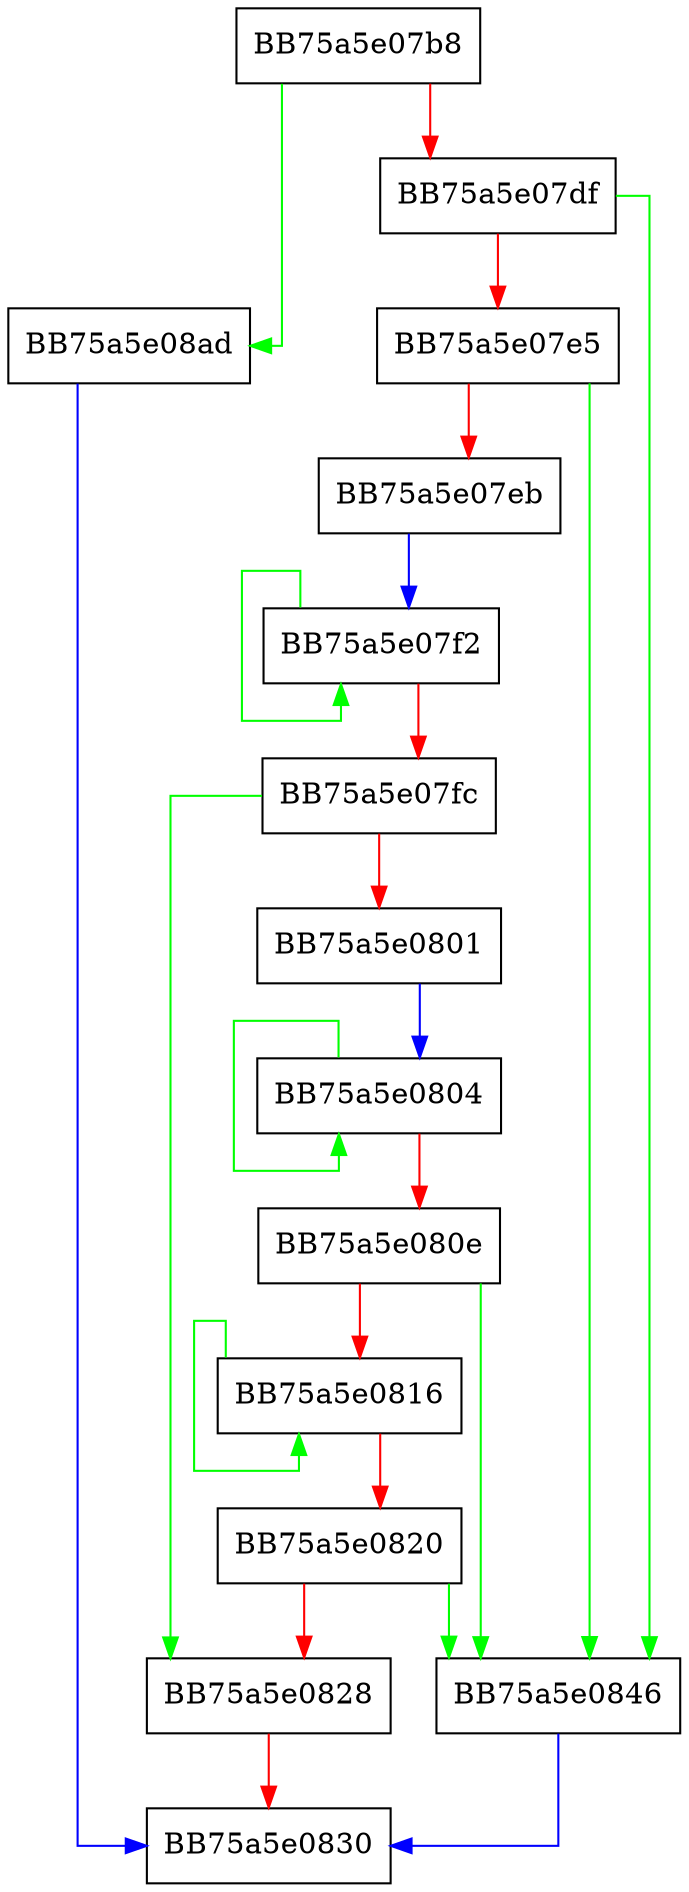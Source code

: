 digraph trim_and_push_string_from_unicode {
  node [shape="box"];
  graph [splines=ortho];
  BB75a5e07b8 -> BB75a5e08ad [color="green"];
  BB75a5e07b8 -> BB75a5e07df [color="red"];
  BB75a5e07df -> BB75a5e0846 [color="green"];
  BB75a5e07df -> BB75a5e07e5 [color="red"];
  BB75a5e07e5 -> BB75a5e0846 [color="green"];
  BB75a5e07e5 -> BB75a5e07eb [color="red"];
  BB75a5e07eb -> BB75a5e07f2 [color="blue"];
  BB75a5e07f2 -> BB75a5e07f2 [color="green"];
  BB75a5e07f2 -> BB75a5e07fc [color="red"];
  BB75a5e07fc -> BB75a5e0828 [color="green"];
  BB75a5e07fc -> BB75a5e0801 [color="red"];
  BB75a5e0801 -> BB75a5e0804 [color="blue"];
  BB75a5e0804 -> BB75a5e0804 [color="green"];
  BB75a5e0804 -> BB75a5e080e [color="red"];
  BB75a5e080e -> BB75a5e0846 [color="green"];
  BB75a5e080e -> BB75a5e0816 [color="red"];
  BB75a5e0816 -> BB75a5e0816 [color="green"];
  BB75a5e0816 -> BB75a5e0820 [color="red"];
  BB75a5e0820 -> BB75a5e0846 [color="green"];
  BB75a5e0820 -> BB75a5e0828 [color="red"];
  BB75a5e0828 -> BB75a5e0830 [color="red"];
  BB75a5e0846 -> BB75a5e0830 [color="blue"];
  BB75a5e08ad -> BB75a5e0830 [color="blue"];
}